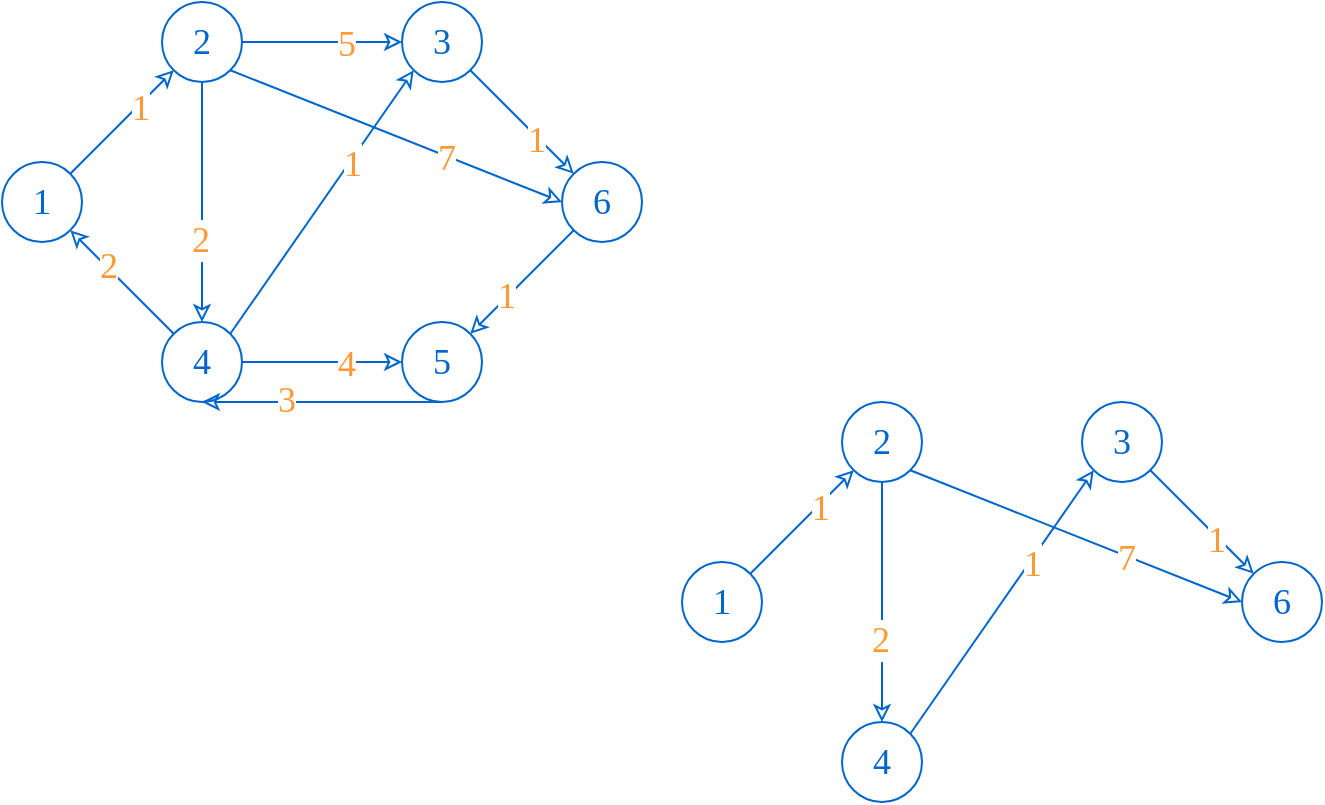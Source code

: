 <mxfile version="20.6.2" type="device"><diagram id="EpRN7AvFWJsa4IB050oW" name="Page-1"><mxGraphModel dx="813" dy="477" grid="1" gridSize="10" guides="1" tooltips="1" connect="1" arrows="1" fold="1" page="1" pageScale="1" pageWidth="1600" pageHeight="900" math="0" shadow="0"><root><mxCell id="0"/><mxCell id="1" parent="0"/><mxCell id="dAErLzjoi8gS7lEGY0VP-1" value="1" style="ellipse;whiteSpace=wrap;html=1;aspect=fixed;fillColor=none;fontSize=18;fontFamily=Segoe UI Variable Display;fontColor=#0066CC;strokeColor=#0066CC;" parent="1" vertex="1"><mxGeometry x="360" y="160" width="40" height="40" as="geometry"/></mxCell><mxCell id="dAErLzjoi8gS7lEGY0VP-3" value="2" style="ellipse;whiteSpace=wrap;html=1;aspect=fixed;fillColor=none;fontSize=18;fontFamily=Segoe UI Variable Display;fontColor=#0066CC;strokeColor=#0066CC;" parent="1" vertex="1"><mxGeometry x="440" y="80" width="40" height="40" as="geometry"/></mxCell><mxCell id="dAErLzjoi8gS7lEGY0VP-4" value="3" style="ellipse;whiteSpace=wrap;html=1;aspect=fixed;fillColor=none;fontSize=18;fontFamily=Segoe UI Variable Display;fontColor=#0066CC;strokeColor=#0066CC;" parent="1" vertex="1"><mxGeometry x="560" y="80" width="40" height="40" as="geometry"/></mxCell><mxCell id="dAErLzjoi8gS7lEGY0VP-5" value="6" style="ellipse;whiteSpace=wrap;html=1;aspect=fixed;fillColor=none;fontSize=18;fontFamily=Segoe UI Variable Display;fontColor=#0066CC;strokeColor=#0066CC;" parent="1" vertex="1"><mxGeometry x="640" y="160" width="40" height="40" as="geometry"/></mxCell><mxCell id="dAErLzjoi8gS7lEGY0VP-6" value="4" style="ellipse;whiteSpace=wrap;html=1;aspect=fixed;fillColor=none;fontSize=18;fontFamily=Segoe UI Variable Display;fontColor=#0066CC;strokeColor=#0066CC;" parent="1" vertex="1"><mxGeometry x="440" y="240" width="40" height="40" as="geometry"/></mxCell><mxCell id="dAErLzjoi8gS7lEGY0VP-7" value="5" style="ellipse;whiteSpace=wrap;html=1;aspect=fixed;fillColor=none;fontSize=18;fontFamily=Segoe UI Variable Display;fontColor=#0066CC;strokeColor=#0066CC;" parent="1" vertex="1"><mxGeometry x="560" y="240" width="40" height="40" as="geometry"/></mxCell><mxCell id="dAErLzjoi8gS7lEGY0VP-8" value="" style="endArrow=classic;html=1;fontFamily=Segoe UI Variable Display;fontSize=18;fontColor=#0066CC;rounded=0;strokeColor=#0066CC;endFill=0;exitX=1;exitY=0;exitDx=0;exitDy=0;entryX=0;entryY=1;entryDx=0;entryDy=0;" parent="1" source="dAErLzjoi8gS7lEGY0VP-1" target="dAErLzjoi8gS7lEGY0VP-3" edge="1"><mxGeometry width="50" height="50" relative="1" as="geometry"><mxPoint x="450" y="190" as="sourcePoint"/><mxPoint x="500" y="140" as="targetPoint"/></mxGeometry></mxCell><mxCell id="dAErLzjoi8gS7lEGY0VP-15" value="1" style="edgeLabel;html=1;align=center;verticalAlign=middle;resizable=0;points=[];fontSize=18;fontFamily=Segoe UI Variable Display;fontColor=#FF9933;" parent="dAErLzjoi8gS7lEGY0VP-8" vertex="1" connectable="0"><mxGeometry x="0.305" y="-1" relative="1" as="geometry"><mxPoint as="offset"/></mxGeometry></mxCell><mxCell id="dAErLzjoi8gS7lEGY0VP-16" value="" style="endArrow=classic;html=1;fontFamily=Segoe UI Variable Display;fontSize=18;fontColor=#0066CC;rounded=0;strokeColor=#0066CC;endFill=0;exitX=0;exitY=1;exitDx=0;exitDy=0;entryX=1;entryY=0;entryDx=0;entryDy=0;" parent="1" source="dAErLzjoi8gS7lEGY0VP-5" target="dAErLzjoi8gS7lEGY0VP-7" edge="1"><mxGeometry width="50" height="50" relative="1" as="geometry"><mxPoint x="404.142" y="175.858" as="sourcePoint"/><mxPoint x="455.858" y="124.142" as="targetPoint"/></mxGeometry></mxCell><mxCell id="dAErLzjoi8gS7lEGY0VP-17" value="1" style="edgeLabel;html=1;align=center;verticalAlign=middle;resizable=0;points=[];fontSize=18;fontFamily=Segoe UI Variable Display;fontColor=#FF9933;" parent="dAErLzjoi8gS7lEGY0VP-16" vertex="1" connectable="0"><mxGeometry x="0.305" y="-1" relative="1" as="geometry"><mxPoint as="offset"/></mxGeometry></mxCell><mxCell id="dAErLzjoi8gS7lEGY0VP-18" value="" style="endArrow=classic;html=1;fontFamily=Segoe UI Variable Display;fontSize=18;fontColor=#0066CC;rounded=0;strokeColor=#0066CC;endFill=0;exitX=0.5;exitY=1;exitDx=0;exitDy=0;" parent="1" source="dAErLzjoi8gS7lEGY0VP-3" target="dAErLzjoi8gS7lEGY0VP-6" edge="1"><mxGeometry width="50" height="50" relative="1" as="geometry"><mxPoint x="414.142" y="185.858" as="sourcePoint"/><mxPoint x="465.858" y="134.142" as="targetPoint"/></mxGeometry></mxCell><mxCell id="dAErLzjoi8gS7lEGY0VP-19" value="2" style="edgeLabel;html=1;align=center;verticalAlign=middle;resizable=0;points=[];fontSize=18;fontFamily=Segoe UI Variable Display;fontColor=#FF9933;" parent="dAErLzjoi8gS7lEGY0VP-18" vertex="1" connectable="0"><mxGeometry x="0.305" y="-1" relative="1" as="geometry"><mxPoint as="offset"/></mxGeometry></mxCell><mxCell id="dAErLzjoi8gS7lEGY0VP-20" value="" style="endArrow=classic;html=1;fontFamily=Segoe UI Variable Display;fontSize=18;fontColor=#0066CC;rounded=0;strokeColor=#0066CC;endFill=0;exitX=1;exitY=0;exitDx=0;exitDy=0;entryX=0;entryY=1;entryDx=0;entryDy=0;" parent="1" source="dAErLzjoi8gS7lEGY0VP-6" target="dAErLzjoi8gS7lEGY0VP-4" edge="1"><mxGeometry width="50" height="50" relative="1" as="geometry"><mxPoint x="424.142" y="195.858" as="sourcePoint"/><mxPoint x="475.858" y="144.142" as="targetPoint"/></mxGeometry></mxCell><mxCell id="dAErLzjoi8gS7lEGY0VP-21" value="1" style="edgeLabel;html=1;align=center;verticalAlign=middle;resizable=0;points=[];fontSize=18;fontFamily=Segoe UI Variable Display;fontColor=#FF9933;" parent="dAErLzjoi8gS7lEGY0VP-20" vertex="1" connectable="0"><mxGeometry x="0.305" y="-1" relative="1" as="geometry"><mxPoint as="offset"/></mxGeometry></mxCell><mxCell id="dAErLzjoi8gS7lEGY0VP-22" value="" style="endArrow=classic;html=1;fontFamily=Segoe UI Variable Display;fontSize=18;fontColor=#0066CC;rounded=0;strokeColor=#0066CC;endFill=0;entryX=0.5;entryY=1;entryDx=0;entryDy=0;exitX=0.5;exitY=1;exitDx=0;exitDy=0;" parent="1" source="dAErLzjoi8gS7lEGY0VP-7" target="dAErLzjoi8gS7lEGY0VP-6" edge="1"><mxGeometry width="50" height="50" relative="1" as="geometry"><mxPoint x="550" y="260" as="sourcePoint"/><mxPoint x="485.858" y="154.142" as="targetPoint"/></mxGeometry></mxCell><mxCell id="dAErLzjoi8gS7lEGY0VP-23" value="3" style="edgeLabel;html=1;align=center;verticalAlign=middle;resizable=0;points=[];fontSize=18;fontFamily=Segoe UI Variable Display;fontColor=#FF9933;" parent="dAErLzjoi8gS7lEGY0VP-22" vertex="1" connectable="0"><mxGeometry x="0.305" y="-1" relative="1" as="geometry"><mxPoint as="offset"/></mxGeometry></mxCell><mxCell id="dAErLzjoi8gS7lEGY0VP-24" value="" style="endArrow=classic;html=1;fontFamily=Segoe UI Variable Display;fontSize=18;fontColor=#0066CC;rounded=0;strokeColor=#0066CC;endFill=0;entryX=0;entryY=0.5;entryDx=0;entryDy=0;exitX=1;exitY=0.5;exitDx=0;exitDy=0;" parent="1" source="dAErLzjoi8gS7lEGY0VP-6" target="dAErLzjoi8gS7lEGY0VP-7" edge="1"><mxGeometry width="50" height="50" relative="1" as="geometry"><mxPoint x="490" y="260" as="sourcePoint"/><mxPoint x="495.858" y="164.142" as="targetPoint"/></mxGeometry></mxCell><mxCell id="dAErLzjoi8gS7lEGY0VP-25" value="4" style="edgeLabel;html=1;align=center;verticalAlign=middle;resizable=0;points=[];fontSize=18;fontFamily=Segoe UI Variable Display;fontColor=#FF9933;" parent="dAErLzjoi8gS7lEGY0VP-24" vertex="1" connectable="0"><mxGeometry x="0.305" y="-1" relative="1" as="geometry"><mxPoint as="offset"/></mxGeometry></mxCell><mxCell id="dAErLzjoi8gS7lEGY0VP-26" value="" style="endArrow=classic;html=1;fontFamily=Segoe UI Variable Display;fontSize=18;fontColor=#0066CC;rounded=0;strokeColor=#0066CC;endFill=0;exitX=0;exitY=0;exitDx=0;exitDy=0;entryX=1;entryY=1;entryDx=0;entryDy=0;" parent="1" source="dAErLzjoi8gS7lEGY0VP-6" target="dAErLzjoi8gS7lEGY0VP-1" edge="1"><mxGeometry width="50" height="50" relative="1" as="geometry"><mxPoint x="454.142" y="225.858" as="sourcePoint"/><mxPoint x="505.858" y="174.142" as="targetPoint"/></mxGeometry></mxCell><mxCell id="dAErLzjoi8gS7lEGY0VP-27" value="2" style="edgeLabel;html=1;align=center;verticalAlign=middle;resizable=0;points=[];fontSize=18;fontFamily=Segoe UI Variable Display;fontColor=#FF9933;" parent="dAErLzjoi8gS7lEGY0VP-26" vertex="1" connectable="0"><mxGeometry x="0.305" y="-1" relative="1" as="geometry"><mxPoint as="offset"/></mxGeometry></mxCell><mxCell id="dAErLzjoi8gS7lEGY0VP-28" value="" style="endArrow=classic;html=1;fontFamily=Segoe UI Variable Display;fontSize=18;fontColor=#0066CC;rounded=0;strokeColor=#0066CC;endFill=0;exitX=1;exitY=1;exitDx=0;exitDy=0;entryX=0;entryY=0.5;entryDx=0;entryDy=0;" parent="1" source="dAErLzjoi8gS7lEGY0VP-3" target="dAErLzjoi8gS7lEGY0VP-5" edge="1"><mxGeometry width="50" height="50" relative="1" as="geometry"><mxPoint x="464.142" y="235.858" as="sourcePoint"/><mxPoint x="515.858" y="184.142" as="targetPoint"/></mxGeometry></mxCell><mxCell id="dAErLzjoi8gS7lEGY0VP-29" value="7" style="edgeLabel;html=1;align=center;verticalAlign=middle;resizable=0;points=[];fontSize=18;fontFamily=Segoe UI Variable Display;fontColor=#FF9933;" parent="dAErLzjoi8gS7lEGY0VP-28" vertex="1" connectable="0"><mxGeometry x="0.305" y="-1" relative="1" as="geometry"><mxPoint as="offset"/></mxGeometry></mxCell><mxCell id="dAErLzjoi8gS7lEGY0VP-30" value="" style="endArrow=classic;html=1;fontFamily=Segoe UI Variable Display;fontSize=18;fontColor=#0066CC;rounded=0;strokeColor=#0066CC;endFill=0;exitX=1;exitY=1;exitDx=0;exitDy=0;entryX=0;entryY=0;entryDx=0;entryDy=0;" parent="1" source="dAErLzjoi8gS7lEGY0VP-4" target="dAErLzjoi8gS7lEGY0VP-5" edge="1"><mxGeometry width="50" height="50" relative="1" as="geometry"><mxPoint x="474.142" y="245.858" as="sourcePoint"/><mxPoint x="525.858" y="194.142" as="targetPoint"/></mxGeometry></mxCell><mxCell id="dAErLzjoi8gS7lEGY0VP-31" value="1" style="edgeLabel;html=1;align=center;verticalAlign=middle;resizable=0;points=[];fontSize=18;fontFamily=Segoe UI Variable Display;fontColor=#FF9933;" parent="dAErLzjoi8gS7lEGY0VP-30" vertex="1" connectable="0"><mxGeometry x="0.305" y="-1" relative="1" as="geometry"><mxPoint as="offset"/></mxGeometry></mxCell><mxCell id="dAErLzjoi8gS7lEGY0VP-32" value="" style="endArrow=classic;html=1;fontFamily=Segoe UI Variable Display;fontSize=18;fontColor=#0066CC;rounded=0;strokeColor=#0066CC;endFill=0;exitX=1;exitY=0.5;exitDx=0;exitDy=0;entryX=0;entryY=0.5;entryDx=0;entryDy=0;" parent="1" source="dAErLzjoi8gS7lEGY0VP-3" target="dAErLzjoi8gS7lEGY0VP-4" edge="1"><mxGeometry width="50" height="50" relative="1" as="geometry"><mxPoint x="484.142" y="255.858" as="sourcePoint"/><mxPoint x="535.858" y="204.142" as="targetPoint"/></mxGeometry></mxCell><mxCell id="dAErLzjoi8gS7lEGY0VP-33" value="5" style="edgeLabel;html=1;align=center;verticalAlign=middle;resizable=0;points=[];fontSize=18;fontFamily=Segoe UI Variable Display;fontColor=#FF9933;" parent="dAErLzjoi8gS7lEGY0VP-32" vertex="1" connectable="0"><mxGeometry x="0.305" y="-1" relative="1" as="geometry"><mxPoint as="offset"/></mxGeometry></mxCell><mxCell id="0dhZpDFe6rEBt3_NG9yh-1" value="1" style="ellipse;whiteSpace=wrap;html=1;aspect=fixed;fillColor=none;fontSize=18;fontFamily=Segoe UI Variable Display;fontColor=#0066CC;strokeColor=#0066CC;" vertex="1" parent="1"><mxGeometry x="700" y="360" width="40" height="40" as="geometry"/></mxCell><mxCell id="0dhZpDFe6rEBt3_NG9yh-2" value="2" style="ellipse;whiteSpace=wrap;html=1;aspect=fixed;fillColor=none;fontSize=18;fontFamily=Segoe UI Variable Display;fontColor=#0066CC;strokeColor=#0066CC;" vertex="1" parent="1"><mxGeometry x="780" y="280" width="40" height="40" as="geometry"/></mxCell><mxCell id="0dhZpDFe6rEBt3_NG9yh-3" value="3" style="ellipse;whiteSpace=wrap;html=1;aspect=fixed;fillColor=none;fontSize=18;fontFamily=Segoe UI Variable Display;fontColor=#0066CC;strokeColor=#0066CC;" vertex="1" parent="1"><mxGeometry x="900" y="280" width="40" height="40" as="geometry"/></mxCell><mxCell id="0dhZpDFe6rEBt3_NG9yh-4" value="6" style="ellipse;whiteSpace=wrap;html=1;aspect=fixed;fillColor=none;fontSize=18;fontFamily=Segoe UI Variable Display;fontColor=#0066CC;strokeColor=#0066CC;" vertex="1" parent="1"><mxGeometry x="980" y="360" width="40" height="40" as="geometry"/></mxCell><mxCell id="0dhZpDFe6rEBt3_NG9yh-5" value="4" style="ellipse;whiteSpace=wrap;html=1;aspect=fixed;fillColor=none;fontSize=18;fontFamily=Segoe UI Variable Display;fontColor=#0066CC;strokeColor=#0066CC;" vertex="1" parent="1"><mxGeometry x="780" y="440" width="40" height="40" as="geometry"/></mxCell><mxCell id="0dhZpDFe6rEBt3_NG9yh-7" value="" style="endArrow=classic;html=1;fontFamily=Segoe UI Variable Display;fontSize=18;fontColor=#0066CC;rounded=0;strokeColor=#0066CC;endFill=0;exitX=1;exitY=0;exitDx=0;exitDy=0;entryX=0;entryY=1;entryDx=0;entryDy=0;" edge="1" parent="1" source="0dhZpDFe6rEBt3_NG9yh-1" target="0dhZpDFe6rEBt3_NG9yh-2"><mxGeometry width="50" height="50" relative="1" as="geometry"><mxPoint x="790" y="390" as="sourcePoint"/><mxPoint x="840" y="340" as="targetPoint"/></mxGeometry></mxCell><mxCell id="0dhZpDFe6rEBt3_NG9yh-8" value="1" style="edgeLabel;html=1;align=center;verticalAlign=middle;resizable=0;points=[];fontSize=18;fontFamily=Segoe UI Variable Display;fontColor=#FF9933;" vertex="1" connectable="0" parent="0dhZpDFe6rEBt3_NG9yh-7"><mxGeometry x="0.305" y="-1" relative="1" as="geometry"><mxPoint as="offset"/></mxGeometry></mxCell><mxCell id="0dhZpDFe6rEBt3_NG9yh-11" value="" style="endArrow=classic;html=1;fontFamily=Segoe UI Variable Display;fontSize=18;fontColor=#0066CC;rounded=0;strokeColor=#0066CC;endFill=0;exitX=0.5;exitY=1;exitDx=0;exitDy=0;" edge="1" parent="1" source="0dhZpDFe6rEBt3_NG9yh-2" target="0dhZpDFe6rEBt3_NG9yh-5"><mxGeometry width="50" height="50" relative="1" as="geometry"><mxPoint x="754.142" y="385.858" as="sourcePoint"/><mxPoint x="805.858" y="334.142" as="targetPoint"/></mxGeometry></mxCell><mxCell id="0dhZpDFe6rEBt3_NG9yh-12" value="2" style="edgeLabel;html=1;align=center;verticalAlign=middle;resizable=0;points=[];fontSize=18;fontFamily=Segoe UI Variable Display;fontColor=#FF9933;" vertex="1" connectable="0" parent="0dhZpDFe6rEBt3_NG9yh-11"><mxGeometry x="0.305" y="-1" relative="1" as="geometry"><mxPoint as="offset"/></mxGeometry></mxCell><mxCell id="0dhZpDFe6rEBt3_NG9yh-13" value="" style="endArrow=classic;html=1;fontFamily=Segoe UI Variable Display;fontSize=18;fontColor=#0066CC;rounded=0;strokeColor=#0066CC;endFill=0;exitX=1;exitY=0;exitDx=0;exitDy=0;entryX=0;entryY=1;entryDx=0;entryDy=0;" edge="1" parent="1" source="0dhZpDFe6rEBt3_NG9yh-5" target="0dhZpDFe6rEBt3_NG9yh-3"><mxGeometry width="50" height="50" relative="1" as="geometry"><mxPoint x="764.142" y="395.858" as="sourcePoint"/><mxPoint x="815.858" y="344.142" as="targetPoint"/></mxGeometry></mxCell><mxCell id="0dhZpDFe6rEBt3_NG9yh-14" value="1" style="edgeLabel;html=1;align=center;verticalAlign=middle;resizable=0;points=[];fontSize=18;fontFamily=Segoe UI Variable Display;fontColor=#FF9933;" vertex="1" connectable="0" parent="0dhZpDFe6rEBt3_NG9yh-13"><mxGeometry x="0.305" y="-1" relative="1" as="geometry"><mxPoint as="offset"/></mxGeometry></mxCell><mxCell id="0dhZpDFe6rEBt3_NG9yh-21" value="" style="endArrow=classic;html=1;fontFamily=Segoe UI Variable Display;fontSize=18;fontColor=#0066CC;rounded=0;strokeColor=#0066CC;endFill=0;exitX=1;exitY=1;exitDx=0;exitDy=0;entryX=0;entryY=0.5;entryDx=0;entryDy=0;" edge="1" parent="1" source="0dhZpDFe6rEBt3_NG9yh-2" target="0dhZpDFe6rEBt3_NG9yh-4"><mxGeometry width="50" height="50" relative="1" as="geometry"><mxPoint x="804.142" y="435.858" as="sourcePoint"/><mxPoint x="855.858" y="384.142" as="targetPoint"/></mxGeometry></mxCell><mxCell id="0dhZpDFe6rEBt3_NG9yh-22" value="7" style="edgeLabel;html=1;align=center;verticalAlign=middle;resizable=0;points=[];fontSize=18;fontFamily=Segoe UI Variable Display;fontColor=#FF9933;" vertex="1" connectable="0" parent="0dhZpDFe6rEBt3_NG9yh-21"><mxGeometry x="0.305" y="-1" relative="1" as="geometry"><mxPoint as="offset"/></mxGeometry></mxCell><mxCell id="0dhZpDFe6rEBt3_NG9yh-23" value="" style="endArrow=classic;html=1;fontFamily=Segoe UI Variable Display;fontSize=18;fontColor=#0066CC;rounded=0;strokeColor=#0066CC;endFill=0;exitX=1;exitY=1;exitDx=0;exitDy=0;entryX=0;entryY=0;entryDx=0;entryDy=0;" edge="1" parent="1" source="0dhZpDFe6rEBt3_NG9yh-3" target="0dhZpDFe6rEBt3_NG9yh-4"><mxGeometry width="50" height="50" relative="1" as="geometry"><mxPoint x="814.142" y="445.858" as="sourcePoint"/><mxPoint x="865.858" y="394.142" as="targetPoint"/></mxGeometry></mxCell><mxCell id="0dhZpDFe6rEBt3_NG9yh-24" value="1" style="edgeLabel;html=1;align=center;verticalAlign=middle;resizable=0;points=[];fontSize=18;fontFamily=Segoe UI Variable Display;fontColor=#FF9933;" vertex="1" connectable="0" parent="0dhZpDFe6rEBt3_NG9yh-23"><mxGeometry x="0.305" y="-1" relative="1" as="geometry"><mxPoint as="offset"/></mxGeometry></mxCell></root></mxGraphModel></diagram></mxfile>